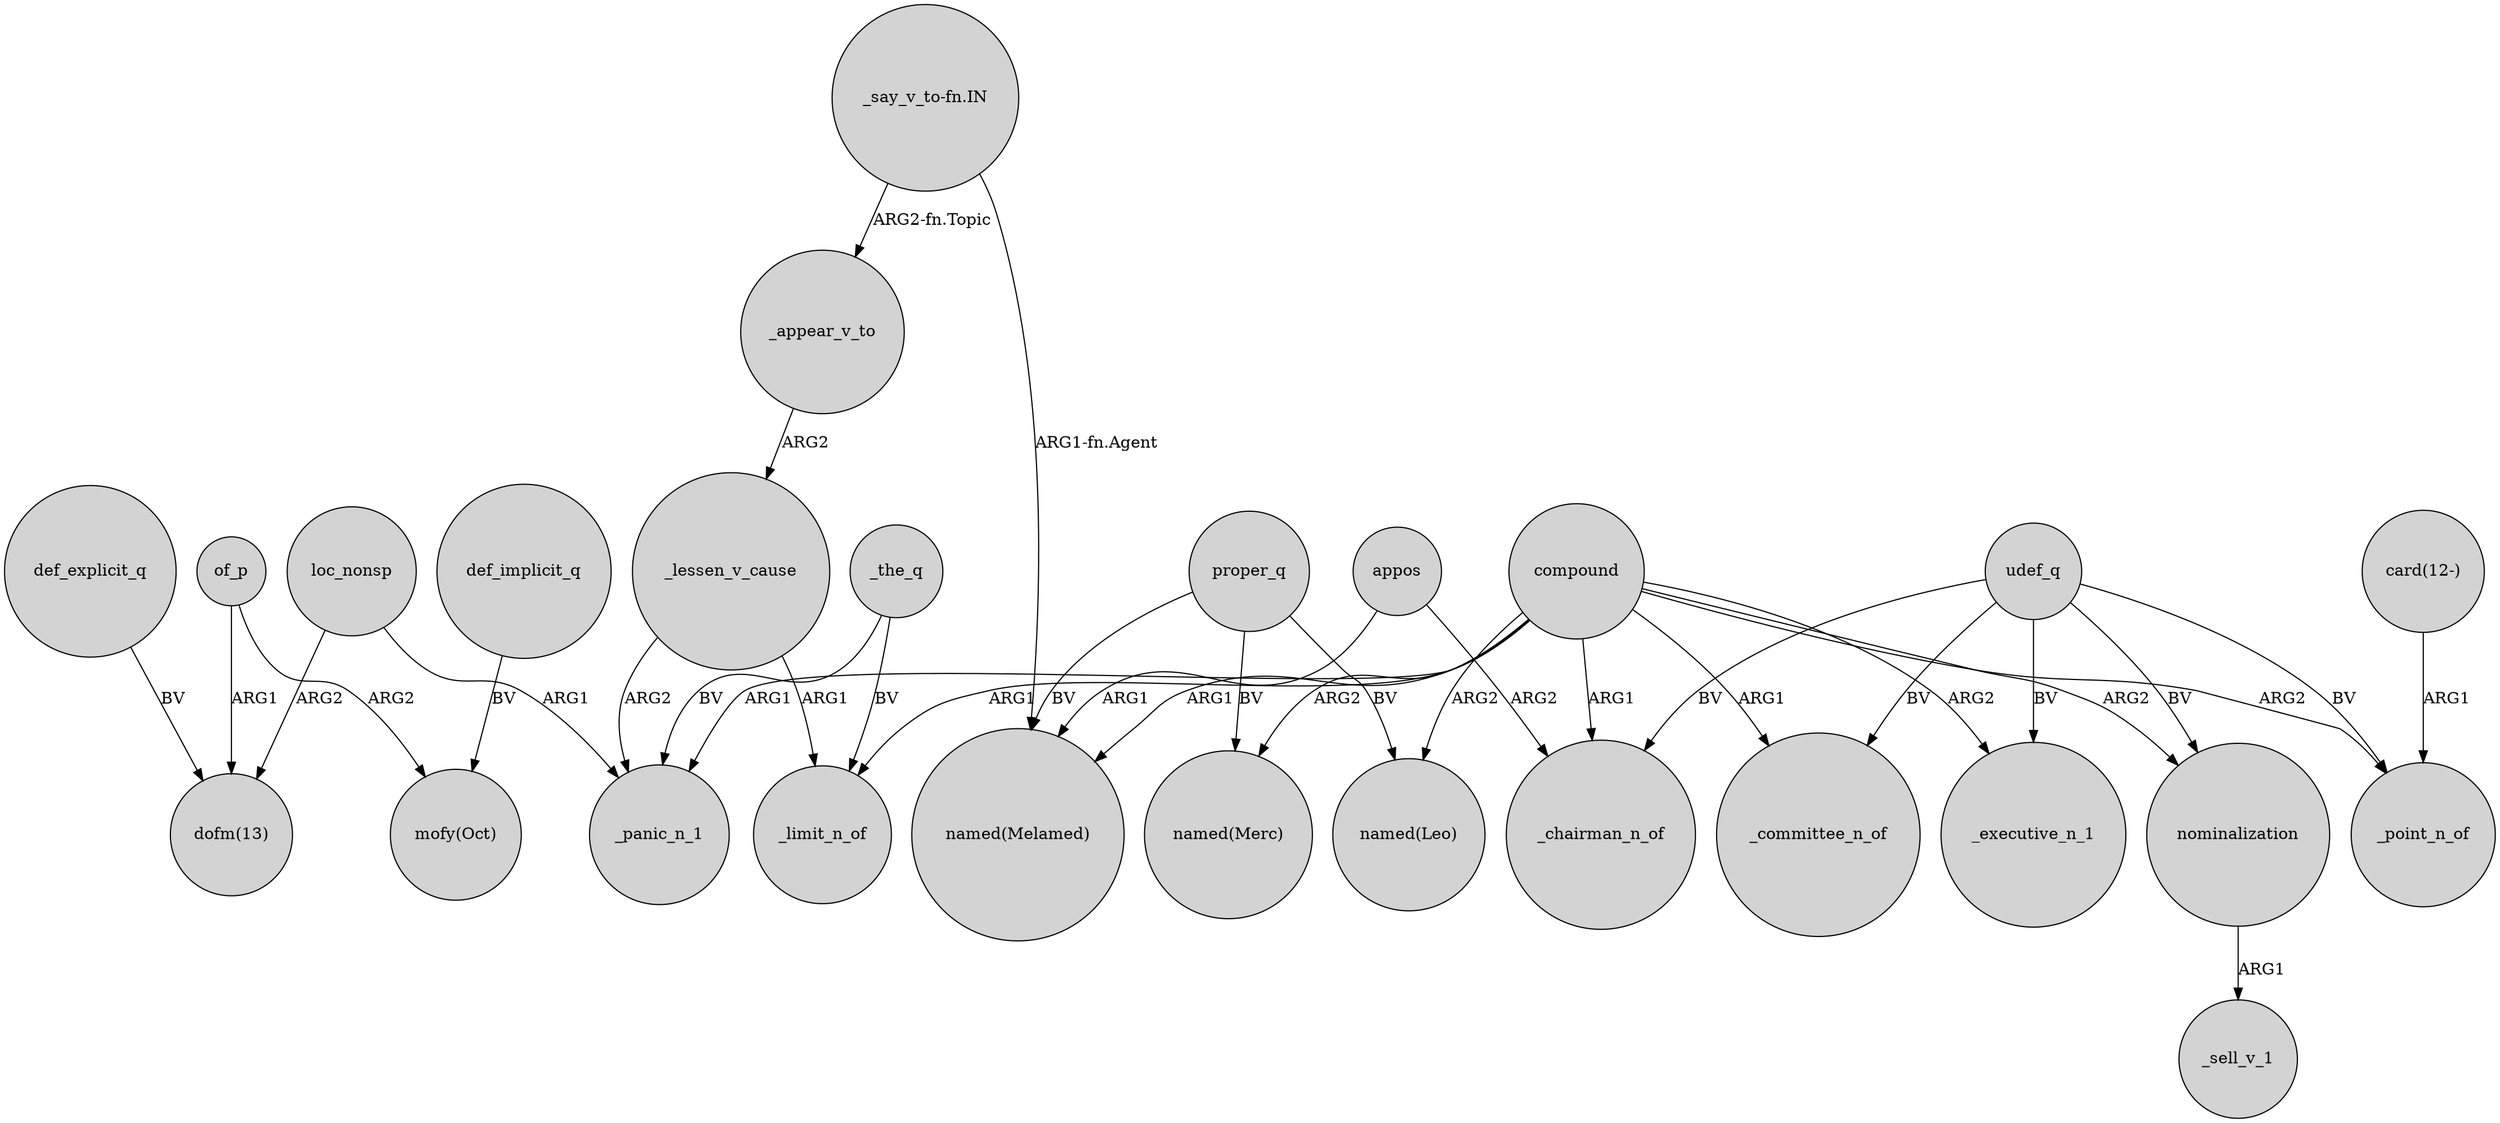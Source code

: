 digraph {
	node [shape=circle style=filled]
	of_p -> "dofm(13)" [label=ARG1]
	nominalization -> _sell_v_1 [label=ARG1]
	compound -> _chairman_n_of [label=ARG1]
	def_implicit_q -> "mofy(Oct)" [label=BV]
	udef_q -> _executive_n_1 [label=BV]
	appos -> "named(Melamed)" [label=ARG1]
	compound -> _limit_n_of [label=ARG1]
	_lessen_v_cause -> _panic_n_1 [label=ARG2]
	udef_q -> _committee_n_of [label=BV]
	of_p -> "mofy(Oct)" [label=ARG2]
	compound -> "named(Merc)" [label=ARG2]
	compound -> nominalization [label=ARG2]
	compound -> "named(Leo)" [label=ARG2]
	udef_q -> _chairman_n_of [label=BV]
	"_say_v_to-fn.IN" -> _appear_v_to [label="ARG2-fn.Topic"]
	proper_q -> "named(Merc)" [label=BV]
	loc_nonsp -> _panic_n_1 [label=ARG1]
	proper_q -> "named(Melamed)" [label=BV]
	compound -> "named(Melamed)" [label=ARG1]
	appos -> _chairman_n_of [label=ARG2]
	compound -> _point_n_of [label=ARG2]
	loc_nonsp -> "dofm(13)" [label=ARG2]
	"card(12-)" -> _point_n_of [label=ARG1]
	def_explicit_q -> "dofm(13)" [label=BV]
	_the_q -> _panic_n_1 [label=BV]
	udef_q -> nominalization [label=BV]
	"_say_v_to-fn.IN" -> "named(Melamed)" [label="ARG1-fn.Agent"]
	proper_q -> "named(Leo)" [label=BV]
	compound -> _committee_n_of [label=ARG1]
	compound -> _executive_n_1 [label=ARG2]
	compound -> _panic_n_1 [label=ARG1]
	_the_q -> _limit_n_of [label=BV]
	_appear_v_to -> _lessen_v_cause [label=ARG2]
	udef_q -> _point_n_of [label=BV]
	_lessen_v_cause -> _limit_n_of [label=ARG1]
}
